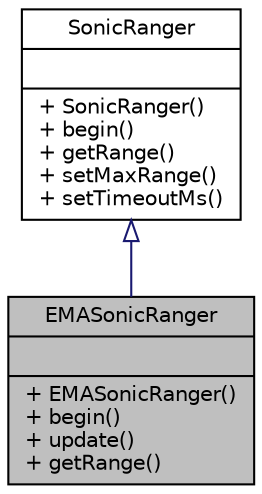 digraph "EMASonicRanger"
{
  edge [fontname="Helvetica",fontsize="10",labelfontname="Helvetica",labelfontsize="10"];
  node [fontname="Helvetica",fontsize="10",shape=record];
  Node0 [label="{EMASonicRanger\n||+ EMASonicRanger()\l+ begin()\l+ update()\l+ getRange()\l}",height=0.2,width=0.4,color="black", fillcolor="grey75", style="filled", fontcolor="black"];
  Node1 -> Node0 [dir="back",color="midnightblue",fontsize="10",style="solid",arrowtail="onormal",fontname="Helvetica"];
  Node1 [label="{SonicRanger\n||+ SonicRanger()\l+ begin()\l+ getRange()\l+ setMaxRange()\l+ setTimeoutMs()\l}",height=0.2,width=0.4,color="black", fillcolor="white", style="filled",URL="$classSonicRanger.html"];
}
